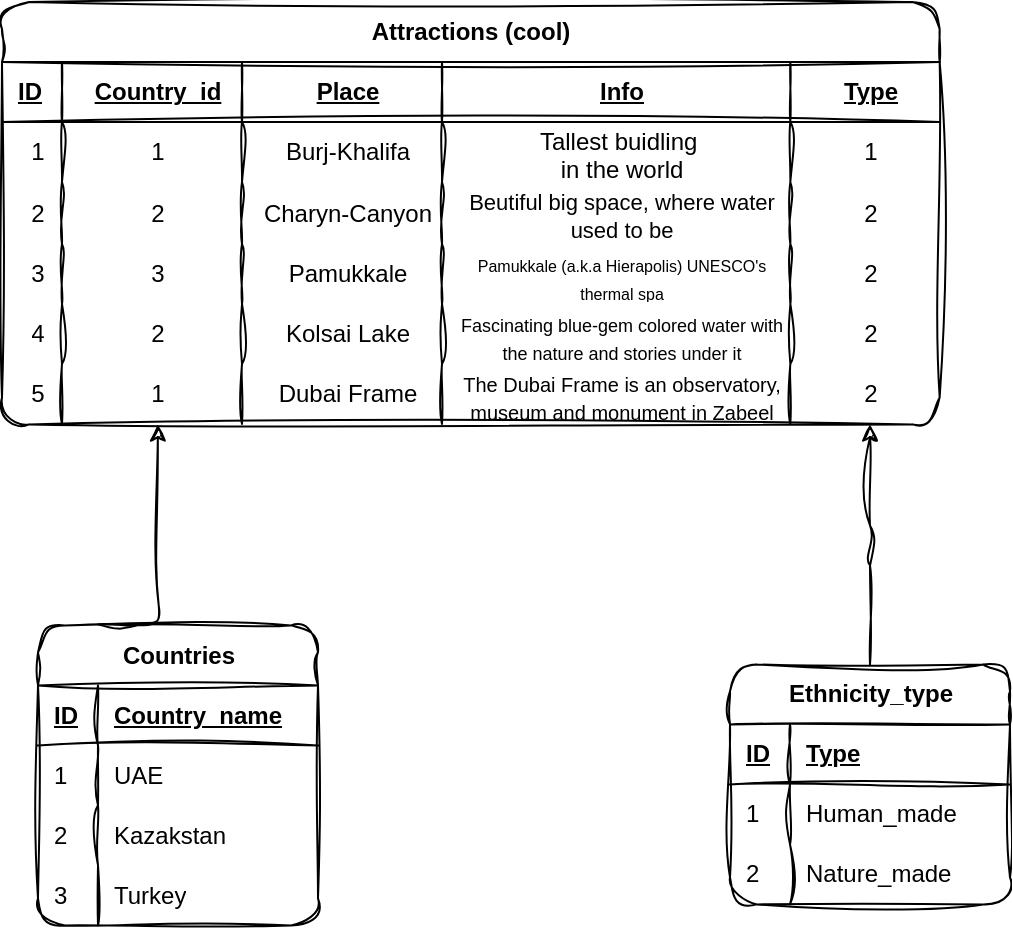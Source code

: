 <mxfile version="28.0.5">
  <diagram name="Page-1" id="WNCRTWyDe1K8f0sDpaMF">
    <mxGraphModel dx="925" dy="626" grid="0" gridSize="10" guides="1" tooltips="1" connect="1" arrows="1" fold="1" page="0" pageScale="1" pageWidth="850" pageHeight="1100" math="0" shadow="0" adaptiveColors="none">
      <root>
        <mxCell id="0" />
        <mxCell id="1" parent="0" />
        <mxCell id="ewHiVL7d5sDHPTaRoK4K-51" value="Countries" style="shape=table;startSize=30;container=1;collapsible=1;childLayout=tableLayout;fixedRows=1;rowLines=0;fontStyle=1;align=center;resizeLast=1;html=1;labelBackgroundColor=none;sketch=1;curveFitting=1;jiggle=2;rounded=1;" vertex="1" parent="1">
          <mxGeometry x="198" y="401.7" width="140" height="150" as="geometry" />
        </mxCell>
        <mxCell id="ewHiVL7d5sDHPTaRoK4K-52" value="" style="shape=tableRow;horizontal=0;startSize=0;swimlaneHead=0;swimlaneBody=0;fillColor=none;collapsible=0;dropTarget=0;points=[[0,0.5],[1,0.5]];portConstraint=eastwest;top=0;left=0;right=0;bottom=1;labelBackgroundColor=none;sketch=1;curveFitting=1;jiggle=2;rounded=1;" vertex="1" parent="ewHiVL7d5sDHPTaRoK4K-51">
          <mxGeometry y="30" width="140" height="30" as="geometry" />
        </mxCell>
        <mxCell id="ewHiVL7d5sDHPTaRoK4K-54" value="ID" style="shape=partialRectangle;connectable=0;fillColor=none;top=0;left=0;bottom=0;right=0;align=left;spacingLeft=6;fontStyle=5;overflow=hidden;whiteSpace=wrap;html=1;labelBackgroundColor=none;sketch=1;curveFitting=1;jiggle=2;rounded=1;" vertex="1" parent="ewHiVL7d5sDHPTaRoK4K-52">
          <mxGeometry width="30" height="30" as="geometry">
            <mxRectangle width="30" height="30" as="alternateBounds" />
          </mxGeometry>
        </mxCell>
        <mxCell id="ewHiVL7d5sDHPTaRoK4K-72" value="Country_name" style="shape=partialRectangle;connectable=0;fillColor=none;top=0;left=0;bottom=0;right=0;align=left;spacingLeft=6;fontStyle=5;overflow=hidden;whiteSpace=wrap;html=1;labelBackgroundColor=none;sketch=1;curveFitting=1;jiggle=2;rounded=1;" vertex="1" parent="ewHiVL7d5sDHPTaRoK4K-52">
          <mxGeometry x="30" width="110" height="30" as="geometry">
            <mxRectangle width="110" height="30" as="alternateBounds" />
          </mxGeometry>
        </mxCell>
        <mxCell id="ewHiVL7d5sDHPTaRoK4K-55" value="" style="shape=tableRow;horizontal=0;startSize=0;swimlaneHead=0;swimlaneBody=0;fillColor=none;collapsible=0;dropTarget=0;points=[[0,0.5],[1,0.5]];portConstraint=eastwest;top=0;left=0;right=0;bottom=0;labelBackgroundColor=none;sketch=1;curveFitting=1;jiggle=2;rounded=1;" vertex="1" parent="ewHiVL7d5sDHPTaRoK4K-51">
          <mxGeometry y="60" width="140" height="30" as="geometry" />
        </mxCell>
        <mxCell id="ewHiVL7d5sDHPTaRoK4K-57" value="1" style="shape=partialRectangle;connectable=0;fillColor=none;top=0;left=0;bottom=0;right=0;align=left;spacingLeft=6;overflow=hidden;whiteSpace=wrap;html=1;labelBackgroundColor=none;sketch=1;curveFitting=1;jiggle=2;rounded=1;" vertex="1" parent="ewHiVL7d5sDHPTaRoK4K-55">
          <mxGeometry width="30" height="30" as="geometry">
            <mxRectangle width="30" height="30" as="alternateBounds" />
          </mxGeometry>
        </mxCell>
        <mxCell id="ewHiVL7d5sDHPTaRoK4K-73" value="UAE" style="shape=partialRectangle;connectable=0;fillColor=none;top=0;left=0;bottom=0;right=0;align=left;spacingLeft=6;overflow=hidden;whiteSpace=wrap;html=1;labelBackgroundColor=none;sketch=1;curveFitting=1;jiggle=2;rounded=1;" vertex="1" parent="ewHiVL7d5sDHPTaRoK4K-55">
          <mxGeometry x="30" width="110" height="30" as="geometry">
            <mxRectangle width="110" height="30" as="alternateBounds" />
          </mxGeometry>
        </mxCell>
        <mxCell id="ewHiVL7d5sDHPTaRoK4K-58" value="" style="shape=tableRow;horizontal=0;startSize=0;swimlaneHead=0;swimlaneBody=0;fillColor=none;collapsible=0;dropTarget=0;points=[[0,0.5],[1,0.5]];portConstraint=eastwest;top=0;left=0;right=0;bottom=0;labelBackgroundColor=none;sketch=1;curveFitting=1;jiggle=2;rounded=1;" vertex="1" parent="ewHiVL7d5sDHPTaRoK4K-51">
          <mxGeometry y="90" width="140" height="30" as="geometry" />
        </mxCell>
        <mxCell id="ewHiVL7d5sDHPTaRoK4K-60" value="2" style="shape=partialRectangle;connectable=0;fillColor=none;top=0;left=0;bottom=0;right=0;align=left;spacingLeft=6;overflow=hidden;whiteSpace=wrap;html=1;labelBackgroundColor=none;sketch=1;curveFitting=1;jiggle=2;rounded=1;" vertex="1" parent="ewHiVL7d5sDHPTaRoK4K-58">
          <mxGeometry width="30" height="30" as="geometry">
            <mxRectangle width="30" height="30" as="alternateBounds" />
          </mxGeometry>
        </mxCell>
        <mxCell id="ewHiVL7d5sDHPTaRoK4K-74" value="Kazakstan" style="shape=partialRectangle;connectable=0;fillColor=none;top=0;left=0;bottom=0;right=0;align=left;spacingLeft=6;overflow=hidden;whiteSpace=wrap;html=1;labelBackgroundColor=none;sketch=1;curveFitting=1;jiggle=2;rounded=1;" vertex="1" parent="ewHiVL7d5sDHPTaRoK4K-58">
          <mxGeometry x="30" width="110" height="30" as="geometry">
            <mxRectangle width="110" height="30" as="alternateBounds" />
          </mxGeometry>
        </mxCell>
        <mxCell id="ewHiVL7d5sDHPTaRoK4K-61" value="" style="shape=tableRow;horizontal=0;startSize=0;swimlaneHead=0;swimlaneBody=0;fillColor=none;collapsible=0;dropTarget=0;points=[[0,0.5],[1,0.5]];portConstraint=eastwest;top=0;left=0;right=0;bottom=0;labelBackgroundColor=none;sketch=1;curveFitting=1;jiggle=2;rounded=1;" vertex="1" parent="ewHiVL7d5sDHPTaRoK4K-51">
          <mxGeometry y="120" width="140" height="30" as="geometry" />
        </mxCell>
        <mxCell id="ewHiVL7d5sDHPTaRoK4K-63" value="3" style="shape=partialRectangle;connectable=0;fillColor=none;top=0;left=0;bottom=0;right=0;align=left;spacingLeft=6;overflow=hidden;whiteSpace=wrap;html=1;labelBackgroundColor=none;sketch=1;curveFitting=1;jiggle=2;rounded=1;" vertex="1" parent="ewHiVL7d5sDHPTaRoK4K-61">
          <mxGeometry width="30" height="30" as="geometry">
            <mxRectangle width="30" height="30" as="alternateBounds" />
          </mxGeometry>
        </mxCell>
        <mxCell id="ewHiVL7d5sDHPTaRoK4K-75" value="Turkey" style="shape=partialRectangle;connectable=0;fillColor=none;top=0;left=0;bottom=0;right=0;align=left;spacingLeft=6;overflow=hidden;whiteSpace=wrap;html=1;labelBackgroundColor=none;sketch=1;curveFitting=1;jiggle=2;rounded=1;" vertex="1" parent="ewHiVL7d5sDHPTaRoK4K-61">
          <mxGeometry x="30" width="110" height="30" as="geometry">
            <mxRectangle width="110" height="30" as="alternateBounds" />
          </mxGeometry>
        </mxCell>
        <mxCell id="ewHiVL7d5sDHPTaRoK4K-82" value="Attractions (cool)" style="shape=table;startSize=30;container=1;collapsible=1;childLayout=tableLayout;fixedRows=1;rowLines=0;fontStyle=1;align=center;resizeLast=1;labelBackgroundColor=none;sketch=1;curveFitting=1;jiggle=2;rounded=1;labelBorderColor=none;html=1;fontColor=default;" vertex="1" parent="1">
          <mxGeometry x="180" y="90" width="468.833" height="211.2" as="geometry" />
        </mxCell>
        <mxCell id="ewHiVL7d5sDHPTaRoK4K-83" value="" style="shape=tableRow;horizontal=0;startSize=0;swimlaneHead=0;swimlaneBody=0;fillColor=none;collapsible=0;dropTarget=0;points=[[0,0.5],[1,0.5]];portConstraint=eastwest;top=0;left=0;right=0;bottom=1;labelBackgroundColor=none;sketch=1;curveFitting=1;jiggle=2;rounded=1;" vertex="1" parent="ewHiVL7d5sDHPTaRoK4K-82">
          <mxGeometry y="30" width="468.833" height="30" as="geometry" />
        </mxCell>
        <mxCell id="ewHiVL7d5sDHPTaRoK4K-84" value="ID" style="shape=partialRectangle;connectable=0;fillColor=none;top=0;left=0;bottom=0;right=0;align=left;spacingLeft=6;fontStyle=5;overflow=hidden;whiteSpace=wrap;html=1;labelBackgroundColor=none;sketch=1;curveFitting=1;jiggle=2;rounded=1;" vertex="1" parent="ewHiVL7d5sDHPTaRoK4K-83">
          <mxGeometry width="30" height="30" as="geometry">
            <mxRectangle width="30" height="30" as="alternateBounds" />
          </mxGeometry>
        </mxCell>
        <mxCell id="ewHiVL7d5sDHPTaRoK4K-85" value="Country_id" style="shape=partialRectangle;connectable=0;fillColor=none;top=0;left=0;bottom=0;right=0;align=center;spacingLeft=6;fontStyle=5;overflow=hidden;whiteSpace=wrap;html=1;labelBackgroundColor=none;sketch=1;curveFitting=1;jiggle=2;rounded=1;" vertex="1" parent="ewHiVL7d5sDHPTaRoK4K-83">
          <mxGeometry x="30" width="90" height="30" as="geometry">
            <mxRectangle width="90" height="30" as="alternateBounds" />
          </mxGeometry>
        </mxCell>
        <mxCell id="ewHiVL7d5sDHPTaRoK4K-101" value="Place" style="shape=partialRectangle;connectable=0;fillColor=none;top=0;left=0;bottom=0;right=0;align=center;spacingLeft=6;fontStyle=5;overflow=hidden;whiteSpace=wrap;html=1;labelBackgroundColor=none;sketch=1;curveFitting=1;jiggle=2;rounded=1;" vertex="1" parent="ewHiVL7d5sDHPTaRoK4K-83">
          <mxGeometry x="120" width="100" height="30" as="geometry">
            <mxRectangle width="100" height="30" as="alternateBounds" />
          </mxGeometry>
        </mxCell>
        <mxCell id="ewHiVL7d5sDHPTaRoK4K-110" value="Info" style="shape=partialRectangle;connectable=0;fillColor=none;top=0;left=0;bottom=0;right=0;align=center;spacingLeft=6;fontStyle=5;overflow=hidden;whiteSpace=wrap;html=1;labelBackgroundColor=none;sketch=1;curveFitting=1;jiggle=2;rounded=1;" vertex="1" parent="ewHiVL7d5sDHPTaRoK4K-83">
          <mxGeometry x="220" width="174.167" height="30" as="geometry">
            <mxRectangle width="174.167" height="30" as="alternateBounds" />
          </mxGeometry>
        </mxCell>
        <mxCell id="ewHiVL7d5sDHPTaRoK4K-116" value="Type" style="shape=partialRectangle;connectable=0;fillColor=none;top=0;left=0;bottom=0;right=0;align=center;spacingLeft=6;fontStyle=5;overflow=hidden;whiteSpace=wrap;html=1;labelBackgroundColor=none;sketch=1;curveFitting=1;jiggle=2;rounded=1;" vertex="1" parent="ewHiVL7d5sDHPTaRoK4K-83">
          <mxGeometry x="394.167" width="74.667" height="30" as="geometry">
            <mxRectangle width="74.667" height="30" as="alternateBounds" />
          </mxGeometry>
        </mxCell>
        <mxCell id="ewHiVL7d5sDHPTaRoK4K-86" value="" style="shape=tableRow;horizontal=0;startSize=0;swimlaneHead=0;swimlaneBody=0;fillColor=none;collapsible=0;dropTarget=0;points=[[0,0.5],[1,0.5]];portConstraint=eastwest;top=0;left=0;right=0;bottom=0;labelBackgroundColor=none;sketch=1;curveFitting=1;jiggle=2;rounded=1;" vertex="1" parent="ewHiVL7d5sDHPTaRoK4K-82">
          <mxGeometry y="60" width="468.833" height="30" as="geometry" />
        </mxCell>
        <mxCell id="ewHiVL7d5sDHPTaRoK4K-87" value="1" style="shape=partialRectangle;connectable=0;fillColor=none;top=0;left=0;bottom=0;right=0;align=center;spacingLeft=6;overflow=hidden;whiteSpace=wrap;html=1;labelBackgroundColor=none;sketch=1;curveFitting=1;jiggle=2;rounded=1;" vertex="1" parent="ewHiVL7d5sDHPTaRoK4K-86">
          <mxGeometry width="30" height="30" as="geometry">
            <mxRectangle width="30" height="30" as="alternateBounds" />
          </mxGeometry>
        </mxCell>
        <mxCell id="ewHiVL7d5sDHPTaRoK4K-88" value="1" style="shape=partialRectangle;connectable=0;fillColor=none;top=0;left=0;bottom=0;right=0;align=center;spacingLeft=6;overflow=hidden;whiteSpace=wrap;html=1;labelBackgroundColor=none;sketch=1;curveFitting=1;jiggle=2;rounded=1;" vertex="1" parent="ewHiVL7d5sDHPTaRoK4K-86">
          <mxGeometry x="30" width="90" height="30" as="geometry">
            <mxRectangle width="90" height="30" as="alternateBounds" />
          </mxGeometry>
        </mxCell>
        <mxCell id="ewHiVL7d5sDHPTaRoK4K-102" value="Burj-Khalifa" style="shape=partialRectangle;connectable=0;fillColor=none;top=0;left=0;bottom=0;right=0;align=center;spacingLeft=6;overflow=hidden;whiteSpace=wrap;html=1;labelBackgroundColor=none;sketch=1;curveFitting=1;jiggle=2;rounded=1;" vertex="1" parent="ewHiVL7d5sDHPTaRoK4K-86">
          <mxGeometry x="120" width="100" height="30" as="geometry">
            <mxRectangle width="100" height="30" as="alternateBounds" />
          </mxGeometry>
        </mxCell>
        <mxCell id="ewHiVL7d5sDHPTaRoK4K-111" value="Tallest buidling&amp;nbsp;&lt;div&gt;in the world&lt;/div&gt;" style="shape=partialRectangle;connectable=0;fillColor=none;top=0;left=0;bottom=0;right=0;align=center;spacingLeft=6;overflow=hidden;html=1;labelBackgroundColor=none;rounded=1;sketch=1;curveFitting=1;jiggle=2;strokeColor=default;" vertex="1" parent="ewHiVL7d5sDHPTaRoK4K-86">
          <mxGeometry x="220" width="174.167" height="30" as="geometry">
            <mxRectangle width="174.167" height="30" as="alternateBounds" />
          </mxGeometry>
        </mxCell>
        <mxCell id="ewHiVL7d5sDHPTaRoK4K-117" value="1" style="shape=partialRectangle;connectable=0;fillColor=none;top=0;left=0;bottom=0;right=0;align=center;spacingLeft=6;overflow=hidden;whiteSpace=wrap;html=1;labelBackgroundColor=none;sketch=1;curveFitting=1;jiggle=2;rounded=1;" vertex="1" parent="ewHiVL7d5sDHPTaRoK4K-86">
          <mxGeometry x="394.167" width="74.667" height="30" as="geometry">
            <mxRectangle width="74.667" height="30" as="alternateBounds" />
          </mxGeometry>
        </mxCell>
        <mxCell id="ewHiVL7d5sDHPTaRoK4K-89" value="" style="shape=tableRow;horizontal=0;startSize=0;swimlaneHead=0;swimlaneBody=0;fillColor=none;collapsible=0;dropTarget=0;points=[[0,0.5],[1,0.5]];portConstraint=eastwest;top=0;left=0;right=0;bottom=0;labelBackgroundColor=none;sketch=1;curveFitting=1;jiggle=2;rounded=1;" vertex="1" parent="ewHiVL7d5sDHPTaRoK4K-82">
          <mxGeometry y="90" width="468.833" height="31" as="geometry" />
        </mxCell>
        <mxCell id="ewHiVL7d5sDHPTaRoK4K-90" value="2" style="shape=partialRectangle;connectable=0;fillColor=none;top=0;left=0;bottom=0;right=0;align=center;spacingLeft=6;overflow=hidden;whiteSpace=wrap;html=1;labelBackgroundColor=none;sketch=1;curveFitting=1;jiggle=2;rounded=1;" vertex="1" parent="ewHiVL7d5sDHPTaRoK4K-89">
          <mxGeometry width="30" height="31" as="geometry">
            <mxRectangle width="30" height="31" as="alternateBounds" />
          </mxGeometry>
        </mxCell>
        <mxCell id="ewHiVL7d5sDHPTaRoK4K-91" value="2" style="shape=partialRectangle;connectable=0;fillColor=none;top=0;left=0;bottom=0;right=0;align=center;spacingLeft=6;overflow=hidden;whiteSpace=wrap;html=1;labelBackgroundColor=none;sketch=1;curveFitting=1;jiggle=2;rounded=1;" vertex="1" parent="ewHiVL7d5sDHPTaRoK4K-89">
          <mxGeometry x="30" width="90" height="31" as="geometry">
            <mxRectangle width="90" height="31" as="alternateBounds" />
          </mxGeometry>
        </mxCell>
        <mxCell id="ewHiVL7d5sDHPTaRoK4K-103" value="Charyn-Canyon" style="shape=partialRectangle;connectable=0;fillColor=none;top=0;left=0;bottom=0;right=0;align=center;spacingLeft=6;overflow=hidden;whiteSpace=wrap;html=1;labelBackgroundColor=none;sketch=1;curveFitting=1;jiggle=2;rounded=1;" vertex="1" parent="ewHiVL7d5sDHPTaRoK4K-89">
          <mxGeometry x="120" width="100" height="31" as="geometry">
            <mxRectangle width="100" height="31" as="alternateBounds" />
          </mxGeometry>
        </mxCell>
        <mxCell id="ewHiVL7d5sDHPTaRoK4K-112" value="&lt;font style=&quot;font-size: 11px;&quot;&gt;Beutiful big space, where water used to be&lt;/font&gt;" style="shape=partialRectangle;connectable=0;fillColor=none;top=0;left=0;bottom=0;right=0;align=center;spacingLeft=6;overflow=hidden;whiteSpace=wrap;html=1;labelBackgroundColor=none;sketch=1;curveFitting=1;jiggle=2;rounded=1;" vertex="1" parent="ewHiVL7d5sDHPTaRoK4K-89">
          <mxGeometry x="220" width="174.167" height="31" as="geometry">
            <mxRectangle width="174.167" height="31" as="alternateBounds" />
          </mxGeometry>
        </mxCell>
        <mxCell id="ewHiVL7d5sDHPTaRoK4K-118" value="2" style="shape=partialRectangle;connectable=0;fillColor=none;top=0;left=0;bottom=0;right=0;align=center;spacingLeft=6;overflow=hidden;whiteSpace=wrap;html=1;labelBackgroundColor=none;sketch=1;curveFitting=1;jiggle=2;rounded=1;" vertex="1" parent="ewHiVL7d5sDHPTaRoK4K-89">
          <mxGeometry x="394.167" width="74.667" height="31" as="geometry">
            <mxRectangle width="74.667" height="31" as="alternateBounds" />
          </mxGeometry>
        </mxCell>
        <mxCell id="ewHiVL7d5sDHPTaRoK4K-92" value="" style="shape=tableRow;horizontal=0;startSize=0;swimlaneHead=0;swimlaneBody=0;fillColor=none;collapsible=0;dropTarget=0;points=[[0,0.5],[1,0.5]];portConstraint=eastwest;top=0;left=0;right=0;bottom=0;labelBackgroundColor=none;sketch=1;curveFitting=1;jiggle=2;rounded=1;" vertex="1" parent="ewHiVL7d5sDHPTaRoK4K-82">
          <mxGeometry y="121" width="468.833" height="30" as="geometry" />
        </mxCell>
        <mxCell id="ewHiVL7d5sDHPTaRoK4K-93" value="3" style="shape=partialRectangle;connectable=0;fillColor=none;top=0;left=0;bottom=0;right=0;align=center;spacingLeft=6;overflow=hidden;whiteSpace=wrap;html=1;labelBackgroundColor=none;sketch=1;curveFitting=1;jiggle=2;rounded=1;" vertex="1" parent="ewHiVL7d5sDHPTaRoK4K-92">
          <mxGeometry width="30" height="30" as="geometry">
            <mxRectangle width="30" height="30" as="alternateBounds" />
          </mxGeometry>
        </mxCell>
        <mxCell id="ewHiVL7d5sDHPTaRoK4K-94" value="3" style="shape=partialRectangle;connectable=0;fillColor=none;top=0;left=0;bottom=0;right=0;align=center;spacingLeft=6;overflow=hidden;whiteSpace=wrap;html=1;labelBackgroundColor=none;sketch=1;curveFitting=1;jiggle=2;rounded=1;" vertex="1" parent="ewHiVL7d5sDHPTaRoK4K-92">
          <mxGeometry x="30" width="90" height="30" as="geometry">
            <mxRectangle width="90" height="30" as="alternateBounds" />
          </mxGeometry>
        </mxCell>
        <mxCell id="ewHiVL7d5sDHPTaRoK4K-104" value="Pamukkale" style="shape=partialRectangle;connectable=0;fillColor=none;top=0;left=0;bottom=0;right=0;align=center;spacingLeft=6;overflow=hidden;whiteSpace=wrap;html=1;labelBackgroundColor=none;sketch=1;curveFitting=1;jiggle=2;rounded=1;" vertex="1" parent="ewHiVL7d5sDHPTaRoK4K-92">
          <mxGeometry x="120" width="100" height="30" as="geometry">
            <mxRectangle width="100" height="30" as="alternateBounds" />
          </mxGeometry>
        </mxCell>
        <mxCell id="ewHiVL7d5sDHPTaRoK4K-113" value="&lt;font style=&quot;font-size: 8px;&quot;&gt;Pamukkale (a.k.a Hierapolis) UNESCO&#39;s thermal spa&lt;/font&gt;" style="shape=partialRectangle;connectable=0;fillColor=none;top=0;left=0;bottom=0;right=0;align=center;spacingLeft=6;overflow=hidden;whiteSpace=wrap;html=1;labelBackgroundColor=none;sketch=1;curveFitting=1;jiggle=2;rounded=1;" vertex="1" parent="ewHiVL7d5sDHPTaRoK4K-92">
          <mxGeometry x="220" width="174.167" height="30" as="geometry">
            <mxRectangle width="174.167" height="30" as="alternateBounds" />
          </mxGeometry>
        </mxCell>
        <mxCell id="ewHiVL7d5sDHPTaRoK4K-119" value="2" style="shape=partialRectangle;connectable=0;fillColor=none;top=0;left=0;bottom=0;right=0;align=center;spacingLeft=6;overflow=hidden;whiteSpace=wrap;html=1;labelBackgroundColor=none;sketch=1;curveFitting=1;jiggle=2;rounded=1;" vertex="1" parent="ewHiVL7d5sDHPTaRoK4K-92">
          <mxGeometry x="394.167" width="74.667" height="30" as="geometry">
            <mxRectangle width="74.667" height="30" as="alternateBounds" />
          </mxGeometry>
        </mxCell>
        <mxCell id="ewHiVL7d5sDHPTaRoK4K-95" style="shape=tableRow;horizontal=0;startSize=0;swimlaneHead=0;swimlaneBody=0;fillColor=none;collapsible=0;dropTarget=0;points=[[0,0.5],[1,0.5]];portConstraint=eastwest;top=0;left=0;right=0;bottom=0;labelBackgroundColor=none;sketch=1;curveFitting=1;jiggle=2;rounded=1;" vertex="1" parent="ewHiVL7d5sDHPTaRoK4K-82">
          <mxGeometry y="151" width="468.833" height="30" as="geometry" />
        </mxCell>
        <mxCell id="ewHiVL7d5sDHPTaRoK4K-96" value="4" style="shape=partialRectangle;connectable=0;fillColor=none;top=0;left=0;bottom=0;right=0;align=center;spacingLeft=6;overflow=hidden;whiteSpace=wrap;html=1;labelBackgroundColor=none;sketch=1;curveFitting=1;jiggle=2;rounded=1;" vertex="1" parent="ewHiVL7d5sDHPTaRoK4K-95">
          <mxGeometry width="30" height="30" as="geometry">
            <mxRectangle width="30" height="30" as="alternateBounds" />
          </mxGeometry>
        </mxCell>
        <mxCell id="ewHiVL7d5sDHPTaRoK4K-97" value="2" style="shape=partialRectangle;connectable=0;fillColor=none;top=0;left=0;bottom=0;right=0;align=center;spacingLeft=6;overflow=hidden;whiteSpace=wrap;html=1;labelBackgroundColor=none;sketch=1;curveFitting=1;jiggle=2;rounded=1;" vertex="1" parent="ewHiVL7d5sDHPTaRoK4K-95">
          <mxGeometry x="30" width="90" height="30" as="geometry">
            <mxRectangle width="90" height="30" as="alternateBounds" />
          </mxGeometry>
        </mxCell>
        <mxCell id="ewHiVL7d5sDHPTaRoK4K-105" value="Kolsai Lake" style="shape=partialRectangle;connectable=0;fillColor=none;top=0;left=0;bottom=0;right=0;align=center;spacingLeft=6;overflow=hidden;whiteSpace=wrap;html=1;labelBackgroundColor=none;sketch=1;curveFitting=1;jiggle=2;rounded=1;" vertex="1" parent="ewHiVL7d5sDHPTaRoK4K-95">
          <mxGeometry x="120" width="100" height="30" as="geometry">
            <mxRectangle width="100" height="30" as="alternateBounds" />
          </mxGeometry>
        </mxCell>
        <mxCell id="ewHiVL7d5sDHPTaRoK4K-114" value="&lt;font style=&quot;font-size: 9px;&quot;&gt;Fascinating blue-gem colored water with the nature and stories under it&lt;/font&gt;" style="shape=partialRectangle;connectable=0;fillColor=none;top=0;left=0;bottom=0;right=0;align=center;spacingLeft=6;overflow=hidden;whiteSpace=wrap;html=1;labelBackgroundColor=none;sketch=1;curveFitting=1;jiggle=2;rounded=1;" vertex="1" parent="ewHiVL7d5sDHPTaRoK4K-95">
          <mxGeometry x="220" width="174.167" height="30" as="geometry">
            <mxRectangle width="174.167" height="30" as="alternateBounds" />
          </mxGeometry>
        </mxCell>
        <mxCell id="ewHiVL7d5sDHPTaRoK4K-120" value="2" style="shape=partialRectangle;connectable=0;fillColor=none;top=0;left=0;bottom=0;right=0;align=center;spacingLeft=6;overflow=hidden;whiteSpace=wrap;html=1;labelBackgroundColor=none;sketch=1;curveFitting=1;jiggle=2;rounded=1;" vertex="1" parent="ewHiVL7d5sDHPTaRoK4K-95">
          <mxGeometry x="394.167" width="74.667" height="30" as="geometry">
            <mxRectangle width="74.667" height="30" as="alternateBounds" />
          </mxGeometry>
        </mxCell>
        <mxCell id="ewHiVL7d5sDHPTaRoK4K-98" style="shape=tableRow;horizontal=0;startSize=0;swimlaneHead=0;swimlaneBody=0;fillColor=none;collapsible=0;dropTarget=0;points=[[0,0.5],[1,0.5]];portConstraint=eastwest;top=0;left=0;right=0;bottom=0;labelBackgroundColor=none;sketch=1;curveFitting=1;jiggle=2;rounded=1;" vertex="1" parent="ewHiVL7d5sDHPTaRoK4K-82">
          <mxGeometry y="181" width="468.833" height="30" as="geometry" />
        </mxCell>
        <mxCell id="ewHiVL7d5sDHPTaRoK4K-99" value="5" style="shape=partialRectangle;connectable=0;fillColor=none;top=0;left=0;bottom=0;right=0;align=center;spacingLeft=6;overflow=hidden;whiteSpace=wrap;html=1;labelBackgroundColor=none;sketch=1;curveFitting=1;jiggle=2;rounded=1;" vertex="1" parent="ewHiVL7d5sDHPTaRoK4K-98">
          <mxGeometry width="30" height="30" as="geometry">
            <mxRectangle width="30" height="30" as="alternateBounds" />
          </mxGeometry>
        </mxCell>
        <mxCell id="ewHiVL7d5sDHPTaRoK4K-100" value="1" style="shape=partialRectangle;connectable=0;fillColor=none;top=0;left=0;bottom=0;right=0;align=center;spacingLeft=6;overflow=hidden;whiteSpace=wrap;html=1;labelBackgroundColor=none;sketch=1;curveFitting=1;jiggle=2;rounded=1;" vertex="1" parent="ewHiVL7d5sDHPTaRoK4K-98">
          <mxGeometry x="30" width="90" height="30" as="geometry">
            <mxRectangle width="90" height="30" as="alternateBounds" />
          </mxGeometry>
        </mxCell>
        <mxCell id="ewHiVL7d5sDHPTaRoK4K-106" value="Dubai Frame" style="shape=partialRectangle;connectable=0;fillColor=none;top=0;left=0;bottom=0;right=0;align=center;spacingLeft=6;overflow=hidden;whiteSpace=wrap;html=1;labelBackgroundColor=none;sketch=1;curveFitting=1;jiggle=2;rounded=1;" vertex="1" parent="ewHiVL7d5sDHPTaRoK4K-98">
          <mxGeometry x="120" width="100" height="30" as="geometry">
            <mxRectangle width="100" height="30" as="alternateBounds" />
          </mxGeometry>
        </mxCell>
        <mxCell id="ewHiVL7d5sDHPTaRoK4K-115" value="&lt;span style=&quot;font-family: Arial, sans-serif; text-align: start;&quot;&gt;&lt;font style=&quot;color: rgb(0, 0, 0); font-size: 10px;&quot;&gt;The Dubai Frame is an observatory, museum and monument in Zabeel Park, Dubai. It holds the record for the largest frame in the world.&amp;nbsp;&lt;/font&gt;&lt;/span&gt;" style="shape=partialRectangle;connectable=0;fillColor=none;top=0;left=0;bottom=0;right=0;align=center;spacingLeft=6;overflow=hidden;whiteSpace=wrap;html=1;labelBackgroundColor=none;sketch=1;curveFitting=1;jiggle=2;rounded=1;" vertex="1" parent="ewHiVL7d5sDHPTaRoK4K-98">
          <mxGeometry x="220" width="174.167" height="30" as="geometry">
            <mxRectangle width="174.167" height="30" as="alternateBounds" />
          </mxGeometry>
        </mxCell>
        <mxCell id="ewHiVL7d5sDHPTaRoK4K-121" value="2" style="shape=partialRectangle;connectable=0;fillColor=none;top=0;left=0;bottom=0;right=0;align=center;spacingLeft=6;overflow=hidden;whiteSpace=wrap;html=1;labelBackgroundColor=none;sketch=1;curveFitting=1;jiggle=2;rounded=1;" vertex="1" parent="ewHiVL7d5sDHPTaRoK4K-98">
          <mxGeometry x="394.167" width="74.667" height="30" as="geometry">
            <mxRectangle width="74.667" height="30" as="alternateBounds" />
          </mxGeometry>
        </mxCell>
        <mxCell id="ewHiVL7d5sDHPTaRoK4K-109" style="edgeStyle=orthogonalEdgeStyle;rounded=1;orthogonalLoop=1;jettySize=auto;html=1;entryX=0.333;entryY=1;entryDx=0;entryDy=0;entryPerimeter=0;labelBackgroundColor=none;fontColor=default;sketch=1;curveFitting=1;jiggle=2;" edge="1" parent="1">
          <mxGeometry relative="1" as="geometry">
            <mxPoint x="227.996" y="401.2" as="sourcePoint" />
            <mxPoint x="257.88" y="301.2" as="targetPoint" />
          </mxGeometry>
        </mxCell>
        <mxCell id="ewHiVL7d5sDHPTaRoK4K-153" style="edgeStyle=orthogonalEdgeStyle;rounded=1;orthogonalLoop=1;jettySize=auto;html=1;labelBackgroundColor=none;fontColor=default;sketch=1;curveFitting=1;jiggle=2;" edge="1" parent="1" source="ewHiVL7d5sDHPTaRoK4K-134">
          <mxGeometry relative="1" as="geometry">
            <mxPoint x="614" y="301.2" as="targetPoint" />
          </mxGeometry>
        </mxCell>
        <mxCell id="ewHiVL7d5sDHPTaRoK4K-134" value="Ethnicity_type" style="shape=table;startSize=30;container=1;collapsible=1;childLayout=tableLayout;fixedRows=1;rowLines=0;fontStyle=1;align=center;resizeLast=1;html=1;labelBackgroundColor=none;sketch=1;curveFitting=1;jiggle=2;rounded=1;" vertex="1" parent="1">
          <mxGeometry x="544" y="421.2" width="140" height="120" as="geometry" />
        </mxCell>
        <mxCell id="ewHiVL7d5sDHPTaRoK4K-135" value="" style="shape=tableRow;horizontal=0;startSize=0;swimlaneHead=0;swimlaneBody=0;fillColor=none;collapsible=0;dropTarget=0;points=[[0,0.5],[1,0.5]];portConstraint=eastwest;top=0;left=0;right=0;bottom=1;labelBackgroundColor=none;sketch=1;curveFitting=1;jiggle=2;rounded=1;" vertex="1" parent="ewHiVL7d5sDHPTaRoK4K-134">
          <mxGeometry y="30" width="140" height="30" as="geometry" />
        </mxCell>
        <mxCell id="ewHiVL7d5sDHPTaRoK4K-136" value="ID" style="shape=partialRectangle;connectable=0;fillColor=none;top=0;left=0;bottom=0;right=0;align=left;spacingLeft=6;fontStyle=5;overflow=hidden;whiteSpace=wrap;html=1;labelBackgroundColor=none;sketch=1;curveFitting=1;jiggle=2;rounded=1;" vertex="1" parent="ewHiVL7d5sDHPTaRoK4K-135">
          <mxGeometry width="30" height="30" as="geometry">
            <mxRectangle width="30" height="30" as="alternateBounds" />
          </mxGeometry>
        </mxCell>
        <mxCell id="ewHiVL7d5sDHPTaRoK4K-137" value="Type" style="shape=partialRectangle;connectable=0;fillColor=none;top=0;left=0;bottom=0;right=0;align=left;spacingLeft=6;fontStyle=5;overflow=hidden;whiteSpace=wrap;html=1;labelBackgroundColor=none;sketch=1;curveFitting=1;jiggle=2;rounded=1;" vertex="1" parent="ewHiVL7d5sDHPTaRoK4K-135">
          <mxGeometry x="30" width="110" height="30" as="geometry">
            <mxRectangle width="110" height="30" as="alternateBounds" />
          </mxGeometry>
        </mxCell>
        <mxCell id="ewHiVL7d5sDHPTaRoK4K-138" value="" style="shape=tableRow;horizontal=0;startSize=0;swimlaneHead=0;swimlaneBody=0;fillColor=none;collapsible=0;dropTarget=0;points=[[0,0.5],[1,0.5]];portConstraint=eastwest;top=0;left=0;right=0;bottom=0;labelBackgroundColor=none;sketch=1;curveFitting=1;jiggle=2;rounded=1;" vertex="1" parent="ewHiVL7d5sDHPTaRoK4K-134">
          <mxGeometry y="60" width="140" height="30" as="geometry" />
        </mxCell>
        <mxCell id="ewHiVL7d5sDHPTaRoK4K-139" value="1" style="shape=partialRectangle;connectable=0;fillColor=none;top=0;left=0;bottom=0;right=0;align=left;spacingLeft=6;overflow=hidden;whiteSpace=wrap;html=1;labelBackgroundColor=none;sketch=1;curveFitting=1;jiggle=2;rounded=1;" vertex="1" parent="ewHiVL7d5sDHPTaRoK4K-138">
          <mxGeometry width="30" height="30" as="geometry">
            <mxRectangle width="30" height="30" as="alternateBounds" />
          </mxGeometry>
        </mxCell>
        <mxCell id="ewHiVL7d5sDHPTaRoK4K-140" value="Human_made" style="shape=partialRectangle;connectable=0;fillColor=none;top=0;left=0;bottom=0;right=0;align=left;spacingLeft=6;overflow=hidden;whiteSpace=wrap;html=1;labelBackgroundColor=none;sketch=1;curveFitting=1;jiggle=2;rounded=1;" vertex="1" parent="ewHiVL7d5sDHPTaRoK4K-138">
          <mxGeometry x="30" width="110" height="30" as="geometry">
            <mxRectangle width="110" height="30" as="alternateBounds" />
          </mxGeometry>
        </mxCell>
        <mxCell id="ewHiVL7d5sDHPTaRoK4K-141" value="" style="shape=tableRow;horizontal=0;startSize=0;swimlaneHead=0;swimlaneBody=0;fillColor=none;collapsible=0;dropTarget=0;points=[[0,0.5],[1,0.5]];portConstraint=eastwest;top=0;left=0;right=0;bottom=0;labelBackgroundColor=none;sketch=1;curveFitting=1;jiggle=2;rounded=1;" vertex="1" parent="ewHiVL7d5sDHPTaRoK4K-134">
          <mxGeometry y="90" width="140" height="30" as="geometry" />
        </mxCell>
        <mxCell id="ewHiVL7d5sDHPTaRoK4K-142" value="2" style="shape=partialRectangle;connectable=0;fillColor=none;top=0;left=0;bottom=0;right=0;align=left;spacingLeft=6;overflow=hidden;whiteSpace=wrap;html=1;labelBackgroundColor=none;sketch=1;curveFitting=1;jiggle=2;rounded=1;" vertex="1" parent="ewHiVL7d5sDHPTaRoK4K-141">
          <mxGeometry width="30" height="30" as="geometry">
            <mxRectangle width="30" height="30" as="alternateBounds" />
          </mxGeometry>
        </mxCell>
        <mxCell id="ewHiVL7d5sDHPTaRoK4K-143" value="Nature_made" style="shape=partialRectangle;connectable=0;fillColor=none;top=0;left=0;bottom=0;right=0;align=left;spacingLeft=6;overflow=hidden;whiteSpace=wrap;html=1;labelBackgroundColor=none;sketch=1;curveFitting=1;jiggle=2;rounded=1;" vertex="1" parent="ewHiVL7d5sDHPTaRoK4K-141">
          <mxGeometry x="30" width="110" height="30" as="geometry">
            <mxRectangle width="110" height="30" as="alternateBounds" />
          </mxGeometry>
        </mxCell>
      </root>
    </mxGraphModel>
  </diagram>
</mxfile>
